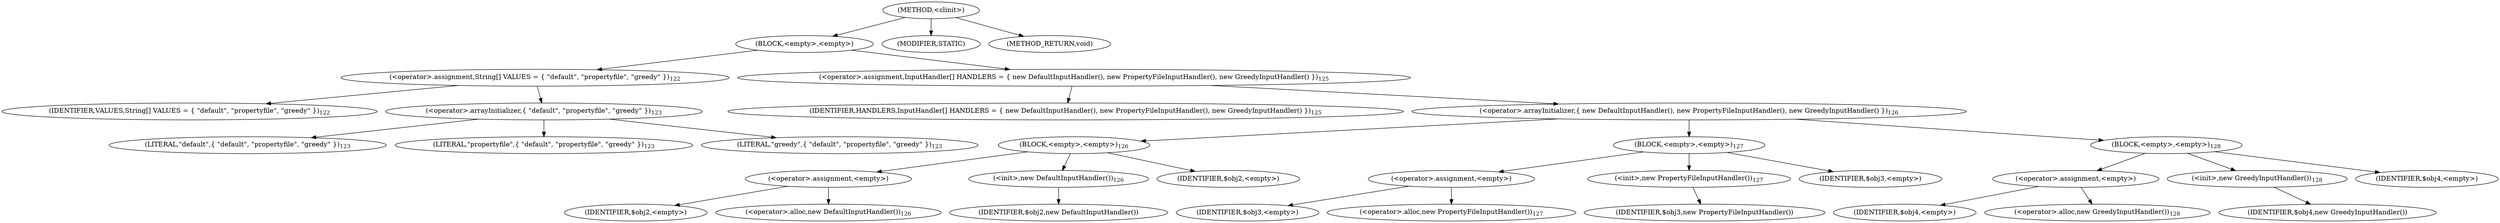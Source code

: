 digraph "&lt;clinit&gt;" {  
"254" [label = <(METHOD,&lt;clinit&gt;)> ]
"255" [label = <(BLOCK,&lt;empty&gt;,&lt;empty&gt;)> ]
"256" [label = <(&lt;operator&gt;.assignment,String[] VALUES = { &quot;default&quot;, &quot;propertyfile&quot;, &quot;greedy&quot; })<SUB>122</SUB>> ]
"257" [label = <(IDENTIFIER,VALUES,String[] VALUES = { &quot;default&quot;, &quot;propertyfile&quot;, &quot;greedy&quot; })<SUB>122</SUB>> ]
"258" [label = <(&lt;operator&gt;.arrayInitializer,{ &quot;default&quot;, &quot;propertyfile&quot;, &quot;greedy&quot; })<SUB>123</SUB>> ]
"259" [label = <(LITERAL,&quot;default&quot;,{ &quot;default&quot;, &quot;propertyfile&quot;, &quot;greedy&quot; })<SUB>123</SUB>> ]
"260" [label = <(LITERAL,&quot;propertyfile&quot;,{ &quot;default&quot;, &quot;propertyfile&quot;, &quot;greedy&quot; })<SUB>123</SUB>> ]
"261" [label = <(LITERAL,&quot;greedy&quot;,{ &quot;default&quot;, &quot;propertyfile&quot;, &quot;greedy&quot; })<SUB>123</SUB>> ]
"262" [label = <(&lt;operator&gt;.assignment,InputHandler[] HANDLERS = { new DefaultInputHandler(), new PropertyFileInputHandler(), new GreedyInputHandler() })<SUB>125</SUB>> ]
"263" [label = <(IDENTIFIER,HANDLERS,InputHandler[] HANDLERS = { new DefaultInputHandler(), new PropertyFileInputHandler(), new GreedyInputHandler() })<SUB>125</SUB>> ]
"264" [label = <(&lt;operator&gt;.arrayInitializer,{ new DefaultInputHandler(), new PropertyFileInputHandler(), new GreedyInputHandler() })<SUB>126</SUB>> ]
"265" [label = <(BLOCK,&lt;empty&gt;,&lt;empty&gt;)<SUB>126</SUB>> ]
"266" [label = <(&lt;operator&gt;.assignment,&lt;empty&gt;)> ]
"267" [label = <(IDENTIFIER,$obj2,&lt;empty&gt;)> ]
"268" [label = <(&lt;operator&gt;.alloc,new DefaultInputHandler())<SUB>126</SUB>> ]
"269" [label = <(&lt;init&gt;,new DefaultInputHandler())<SUB>126</SUB>> ]
"270" [label = <(IDENTIFIER,$obj2,new DefaultInputHandler())> ]
"271" [label = <(IDENTIFIER,$obj2,&lt;empty&gt;)> ]
"272" [label = <(BLOCK,&lt;empty&gt;,&lt;empty&gt;)<SUB>127</SUB>> ]
"273" [label = <(&lt;operator&gt;.assignment,&lt;empty&gt;)> ]
"274" [label = <(IDENTIFIER,$obj3,&lt;empty&gt;)> ]
"275" [label = <(&lt;operator&gt;.alloc,new PropertyFileInputHandler())<SUB>127</SUB>> ]
"276" [label = <(&lt;init&gt;,new PropertyFileInputHandler())<SUB>127</SUB>> ]
"277" [label = <(IDENTIFIER,$obj3,new PropertyFileInputHandler())> ]
"278" [label = <(IDENTIFIER,$obj3,&lt;empty&gt;)> ]
"279" [label = <(BLOCK,&lt;empty&gt;,&lt;empty&gt;)<SUB>128</SUB>> ]
"280" [label = <(&lt;operator&gt;.assignment,&lt;empty&gt;)> ]
"281" [label = <(IDENTIFIER,$obj4,&lt;empty&gt;)> ]
"282" [label = <(&lt;operator&gt;.alloc,new GreedyInputHandler())<SUB>128</SUB>> ]
"283" [label = <(&lt;init&gt;,new GreedyInputHandler())<SUB>128</SUB>> ]
"284" [label = <(IDENTIFIER,$obj4,new GreedyInputHandler())> ]
"285" [label = <(IDENTIFIER,$obj4,&lt;empty&gt;)> ]
"286" [label = <(MODIFIER,STATIC)> ]
"287" [label = <(METHOD_RETURN,void)> ]
  "254" -> "255" 
  "254" -> "286" 
  "254" -> "287" 
  "255" -> "256" 
  "255" -> "262" 
  "256" -> "257" 
  "256" -> "258" 
  "258" -> "259" 
  "258" -> "260" 
  "258" -> "261" 
  "262" -> "263" 
  "262" -> "264" 
  "264" -> "265" 
  "264" -> "272" 
  "264" -> "279" 
  "265" -> "266" 
  "265" -> "269" 
  "265" -> "271" 
  "266" -> "267" 
  "266" -> "268" 
  "269" -> "270" 
  "272" -> "273" 
  "272" -> "276" 
  "272" -> "278" 
  "273" -> "274" 
  "273" -> "275" 
  "276" -> "277" 
  "279" -> "280" 
  "279" -> "283" 
  "279" -> "285" 
  "280" -> "281" 
  "280" -> "282" 
  "283" -> "284" 
}
